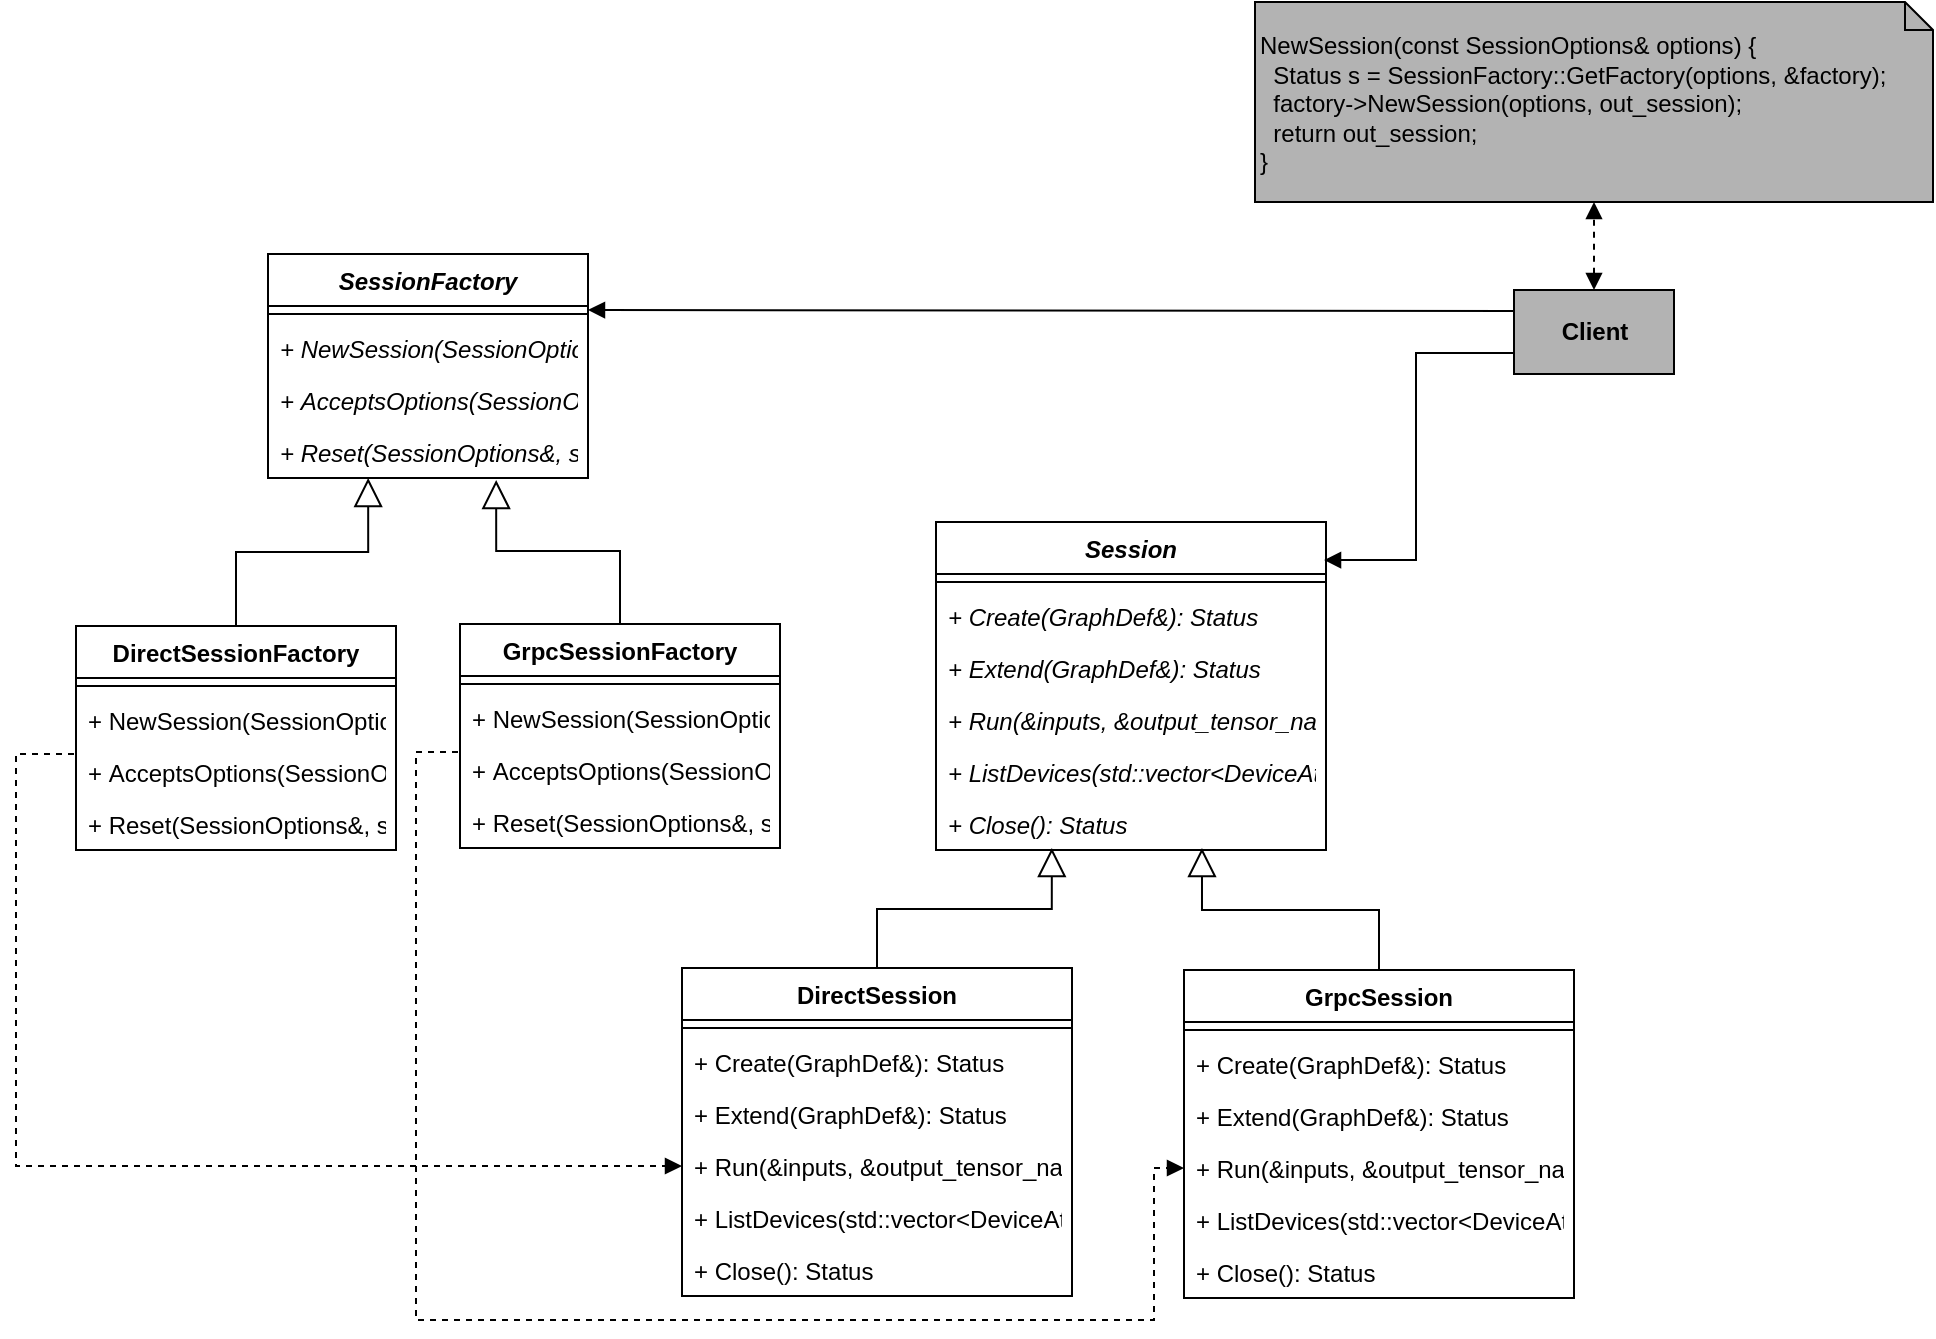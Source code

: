 <mxfile version="10.7.7" type="github"><diagram name="SessionFactory" id="6133507b-19e7-1e82-6fc7-422aa6c4b21f"><mxGraphModel dx="1158" dy="672" grid="1" gridSize="10" guides="1" tooltips="1" connect="1" arrows="1" fold="1" page="1" pageScale="1" pageWidth="1169" pageHeight="827" background="#ffffff" math="0" shadow="0"><root><mxCell id="0"/><mxCell id="1" parent="0"/><mxCell id="FXusubt9UUqyPPRDSsIw-2" value="GrpcSessionFactory" style="swimlane;fontStyle=1;align=center;verticalAlign=top;childLayout=stackLayout;horizontal=1;startSize=26;horizontalStack=0;resizeParent=1;resizeParentMax=0;resizeLast=0;collapsible=1;marginBottom=0;" parent="1" vertex="1"><mxGeometry x="264" y="343" width="160" height="112" as="geometry"/></mxCell><mxCell id="FXusubt9UUqyPPRDSsIw-4" value="" style="line;strokeWidth=1;fillColor=none;align=left;verticalAlign=middle;spacingTop=-1;spacingLeft=3;spacingRight=3;rotatable=0;labelPosition=right;points=[];portConstraint=eastwest;" parent="FXusubt9UUqyPPRDSsIw-2" vertex="1"><mxGeometry y="26" width="160" height="8" as="geometry"/></mxCell><mxCell id="FXusubt9UUqyPPRDSsIw-5" value="+ NewSession(SessionOptions&amp;, Session**): Status&#10;" style="text;strokeColor=none;fillColor=none;align=left;verticalAlign=top;spacingLeft=4;spacingRight=4;overflow=hidden;rotatable=0;points=[[0,0.5],[1,0.5]];portConstraint=eastwest;fontStyle=0" parent="FXusubt9UUqyPPRDSsIw-2" vertex="1"><mxGeometry y="34" width="160" height="26" as="geometry"/></mxCell><mxCell id="FXusubt9UUqyPPRDSsIw-11" value="+ AcceptsOptions(SessionOptions&amp;): bool&#10;" style="text;strokeColor=none;fillColor=none;align=left;verticalAlign=top;spacingLeft=4;spacingRight=4;overflow=hidden;rotatable=0;points=[[0,0.5],[1,0.5]];portConstraint=eastwest;fontStyle=0" parent="FXusubt9UUqyPPRDSsIw-2" vertex="1"><mxGeometry y="60" width="160" height="26" as="geometry"/></mxCell><mxCell id="FXusubt9UUqyPPRDSsIw-9" value="+ Reset(SessionOptions&amp;, std::vector&lt;string&gt;&amp; ): Status&#10;" style="text;strokeColor=none;fillColor=none;align=left;verticalAlign=top;spacingLeft=4;spacingRight=4;overflow=hidden;rotatable=0;points=[[0,0.5],[1,0.5]];portConstraint=eastwest;fontStyle=0" parent="FXusubt9UUqyPPRDSsIw-2" vertex="1"><mxGeometry y="86" width="160" height="26" as="geometry"/></mxCell><mxCell id="FXusubt9UUqyPPRDSsIw-12" value="SessionFactory" style="swimlane;fontStyle=3;align=center;verticalAlign=top;childLayout=stackLayout;horizontal=1;startSize=26;horizontalStack=0;resizeParent=1;resizeParentMax=0;resizeLast=0;collapsible=1;marginBottom=0;" parent="1" vertex="1"><mxGeometry x="168" y="158" width="160" height="112" as="geometry"/></mxCell><mxCell id="FXusubt9UUqyPPRDSsIw-13" value="" style="line;strokeWidth=1;fillColor=none;align=left;verticalAlign=middle;spacingTop=-1;spacingLeft=3;spacingRight=3;rotatable=0;labelPosition=right;points=[];portConstraint=eastwest;" parent="FXusubt9UUqyPPRDSsIw-12" vertex="1"><mxGeometry y="26" width="160" height="8" as="geometry"/></mxCell><mxCell id="FXusubt9UUqyPPRDSsIw-14" value="+ NewSession(SessionOptions&amp;, Session**): Status&#10;" style="text;strokeColor=none;fillColor=none;align=left;verticalAlign=top;spacingLeft=4;spacingRight=4;overflow=hidden;rotatable=0;points=[[0,0.5],[1,0.5]];portConstraint=eastwest;fontStyle=2" parent="FXusubt9UUqyPPRDSsIw-12" vertex="1"><mxGeometry y="34" width="160" height="26" as="geometry"/></mxCell><mxCell id="FXusubt9UUqyPPRDSsIw-15" value="+ AcceptsOptions(SessionOptions&amp;): bool&#10;" style="text;strokeColor=none;fillColor=none;align=left;verticalAlign=top;spacingLeft=4;spacingRight=4;overflow=hidden;rotatable=0;points=[[0,0.5],[1,0.5]];portConstraint=eastwest;fontStyle=2" parent="FXusubt9UUqyPPRDSsIw-12" vertex="1"><mxGeometry y="60" width="160" height="26" as="geometry"/></mxCell><mxCell id="FXusubt9UUqyPPRDSsIw-16" value="+ Reset(SessionOptions&amp;, std::vector&lt;string&gt;&amp; ): Status&#10;" style="text;strokeColor=none;fillColor=none;align=left;verticalAlign=top;spacingLeft=4;spacingRight=4;overflow=hidden;rotatable=0;points=[[0,0.5],[1,0.5]];portConstraint=eastwest;fontStyle=2" parent="FXusubt9UUqyPPRDSsIw-12" vertex="1"><mxGeometry y="86" width="160" height="26" as="geometry"/></mxCell><mxCell id="FXusubt9UUqyPPRDSsIw-18" value="DirectSessionFactory" style="swimlane;fontStyle=1;align=center;verticalAlign=top;childLayout=stackLayout;horizontal=1;startSize=26;horizontalStack=0;resizeParent=1;resizeParentMax=0;resizeLast=0;collapsible=1;marginBottom=0;" parent="1" vertex="1"><mxGeometry x="72" y="344" width="160" height="112" as="geometry"/></mxCell><mxCell id="FXusubt9UUqyPPRDSsIw-19" value="" style="line;strokeWidth=1;fillColor=none;align=left;verticalAlign=middle;spacingTop=-1;spacingLeft=3;spacingRight=3;rotatable=0;labelPosition=right;points=[];portConstraint=eastwest;" parent="FXusubt9UUqyPPRDSsIw-18" vertex="1"><mxGeometry y="26" width="160" height="8" as="geometry"/></mxCell><mxCell id="FXusubt9UUqyPPRDSsIw-20" value="+ NewSession(SessionOptions&amp;, Session**): Status&#10;" style="text;strokeColor=none;fillColor=none;align=left;verticalAlign=top;spacingLeft=4;spacingRight=4;overflow=hidden;rotatable=0;points=[[0,0.5],[1,0.5]];portConstraint=eastwest;fontStyle=0" parent="FXusubt9UUqyPPRDSsIw-18" vertex="1"><mxGeometry y="34" width="160" height="26" as="geometry"/></mxCell><mxCell id="FXusubt9UUqyPPRDSsIw-21" value="+ AcceptsOptions(SessionOptions&amp;): bool&#10;" style="text;strokeColor=none;fillColor=none;align=left;verticalAlign=top;spacingLeft=4;spacingRight=4;overflow=hidden;rotatable=0;points=[[0,0.5],[1,0.5]];portConstraint=eastwest;fontStyle=0" parent="FXusubt9UUqyPPRDSsIw-18" vertex="1"><mxGeometry y="60" width="160" height="26" as="geometry"/></mxCell><mxCell id="FXusubt9UUqyPPRDSsIw-22" value="+ Reset(SessionOptions&amp;, std::vector&lt;string&gt;&amp; ): Status&#10;" style="text;strokeColor=none;fillColor=none;align=left;verticalAlign=top;spacingLeft=4;spacingRight=4;overflow=hidden;rotatable=0;points=[[0,0.5],[1,0.5]];portConstraint=eastwest;fontStyle=0" parent="FXusubt9UUqyPPRDSsIw-18" vertex="1"><mxGeometry y="86" width="160" height="26" as="geometry"/></mxCell><mxCell id="FXusubt9UUqyPPRDSsIw-37" value="" style="endArrow=block;endFill=0;endSize=12;html=1;exitX=0.5;exitY=0;exitDx=0;exitDy=0;edgeStyle=orthogonalEdgeStyle;entryX=0.313;entryY=1;entryDx=0;entryDy=0;entryPerimeter=0;rounded=0;" parent="1" source="FXusubt9UUqyPPRDSsIw-18" target="FXusubt9UUqyPPRDSsIw-16" edge="1"><mxGeometry width="160" relative="1" as="geometry"><mxPoint x="128" y="397" as="sourcePoint"/><mxPoint x="228" y="277" as="targetPoint"/></mxGeometry></mxCell><mxCell id="FXusubt9UUqyPPRDSsIw-38" value="" style="endArrow=block;endFill=0;endSize=12;html=1;exitX=0.5;exitY=0;exitDx=0;exitDy=0;edgeStyle=orthogonalEdgeStyle;entryX=0.713;entryY=1.038;entryDx=0;entryDy=0;entryPerimeter=0;rounded=0;" parent="1" source="FXusubt9UUqyPPRDSsIw-2" target="FXusubt9UUqyPPRDSsIw-16" edge="1"><mxGeometry width="160" relative="1" as="geometry"><mxPoint x="138" y="411" as="sourcePoint"/><mxPoint x="258" y="267" as="targetPoint"/></mxGeometry></mxCell><mxCell id="4nXSCOkuQWJkD62gdd0l-6" value="Session" style="swimlane;fontStyle=3;align=center;verticalAlign=top;childLayout=stackLayout;horizontal=1;startSize=26;horizontalStack=0;resizeParent=1;resizeParentMax=0;resizeLast=0;collapsible=1;marginBottom=0;" parent="1" vertex="1"><mxGeometry x="502" y="292" width="195" height="164" as="geometry"/></mxCell><mxCell id="4nXSCOkuQWJkD62gdd0l-8" value="&#10;&#10;" style="line;strokeWidth=1;fillColor=none;align=left;verticalAlign=middle;spacingTop=-1;spacingLeft=3;spacingRight=3;rotatable=0;labelPosition=right;points=[];portConstraint=eastwest;" parent="4nXSCOkuQWJkD62gdd0l-6" vertex="1"><mxGeometry y="26" width="195" height="8" as="geometry"/></mxCell><mxCell id="4nXSCOkuQWJkD62gdd0l-9" value="+ Create(GraphDef&amp;): Status&#10;" style="text;strokeColor=none;fillColor=none;align=left;verticalAlign=top;spacingLeft=4;spacingRight=4;overflow=hidden;rotatable=0;points=[[0,0.5],[1,0.5]];portConstraint=eastwest;fontStyle=2" parent="4nXSCOkuQWJkD62gdd0l-6" vertex="1"><mxGeometry y="34" width="195" height="26" as="geometry"/></mxCell><mxCell id="4nXSCOkuQWJkD62gdd0l-10" value="+ Extend(GraphDef&amp;): Status&#10;" style="text;strokeColor=none;fillColor=none;align=left;verticalAlign=top;spacingLeft=4;spacingRight=4;overflow=hidden;rotatable=0;points=[[0,0.5],[1,0.5]];portConstraint=eastwest;fontStyle=2" parent="4nXSCOkuQWJkD62gdd0l-6" vertex="1"><mxGeometry y="60" width="195" height="26" as="geometry"/></mxCell><mxCell id="4nXSCOkuQWJkD62gdd0l-12" value="+ Run(&amp;inputs, &amp;output_tensor_names, &amp;target_node_names, outputs): Status&#10;" style="text;strokeColor=none;fillColor=none;align=left;verticalAlign=top;spacingLeft=4;spacingRight=4;overflow=hidden;rotatable=0;points=[[0,0.5],[1,0.5]];portConstraint=eastwest;fontStyle=2" parent="4nXSCOkuQWJkD62gdd0l-6" vertex="1"><mxGeometry y="86" width="195" height="26" as="geometry"/></mxCell><mxCell id="4nXSCOkuQWJkD62gdd0l-11" value="+ ListDevices(std::vector&lt;DeviceAttributes&gt;* response): Status&#10;" style="text;strokeColor=none;fillColor=none;align=left;verticalAlign=top;spacingLeft=4;spacingRight=4;overflow=hidden;rotatable=0;points=[[0,0.5],[1,0.5]];portConstraint=eastwest;fontStyle=2" parent="4nXSCOkuQWJkD62gdd0l-6" vertex="1"><mxGeometry y="112" width="195" height="26" as="geometry"/></mxCell><mxCell id="4nXSCOkuQWJkD62gdd0l-13" value="+ Close(): Status&#10;" style="text;strokeColor=none;fillColor=none;align=left;verticalAlign=top;spacingLeft=4;spacingRight=4;overflow=hidden;rotatable=0;points=[[0,0.5],[1,0.5]];portConstraint=eastwest;fontStyle=2" parent="4nXSCOkuQWJkD62gdd0l-6" vertex="1"><mxGeometry y="138" width="195" height="26" as="geometry"/></mxCell><mxCell id="4nXSCOkuQWJkD62gdd0l-14" value="DirectSession" style="swimlane;fontStyle=1;align=center;verticalAlign=top;childLayout=stackLayout;horizontal=1;startSize=26;horizontalStack=0;resizeParent=1;resizeParentMax=0;resizeLast=0;collapsible=1;marginBottom=0;" parent="1" vertex="1"><mxGeometry x="375" y="515" width="195" height="164" as="geometry"/></mxCell><mxCell id="4nXSCOkuQWJkD62gdd0l-15" value="&#10;&#10;" style="line;strokeWidth=1;fillColor=none;align=left;verticalAlign=middle;spacingTop=-1;spacingLeft=3;spacingRight=3;rotatable=0;labelPosition=right;points=[];portConstraint=eastwest;" parent="4nXSCOkuQWJkD62gdd0l-14" vertex="1"><mxGeometry y="26" width="195" height="8" as="geometry"/></mxCell><mxCell id="4nXSCOkuQWJkD62gdd0l-16" value="+ Create(GraphDef&amp;): Status&#10;" style="text;strokeColor=none;fillColor=none;align=left;verticalAlign=top;spacingLeft=4;spacingRight=4;overflow=hidden;rotatable=0;points=[[0,0.5],[1,0.5]];portConstraint=eastwest;fontStyle=0" parent="4nXSCOkuQWJkD62gdd0l-14" vertex="1"><mxGeometry y="34" width="195" height="26" as="geometry"/></mxCell><mxCell id="4nXSCOkuQWJkD62gdd0l-17" value="+ Extend(GraphDef&amp;): Status&#10;" style="text;strokeColor=none;fillColor=none;align=left;verticalAlign=top;spacingLeft=4;spacingRight=4;overflow=hidden;rotatable=0;points=[[0,0.5],[1,0.5]];portConstraint=eastwest;fontStyle=0" parent="4nXSCOkuQWJkD62gdd0l-14" vertex="1"><mxGeometry y="60" width="195" height="26" as="geometry"/></mxCell><mxCell id="4nXSCOkuQWJkD62gdd0l-18" value="+ Run(&amp;inputs, &amp;output_tensor_names, &amp;target_node_names, outputs): Status&#10;" style="text;strokeColor=none;fillColor=none;align=left;verticalAlign=top;spacingLeft=4;spacingRight=4;overflow=hidden;rotatable=0;points=[[0,0.5],[1,0.5]];portConstraint=eastwest;fontStyle=0" parent="4nXSCOkuQWJkD62gdd0l-14" vertex="1"><mxGeometry y="86" width="195" height="26" as="geometry"/></mxCell><mxCell id="4nXSCOkuQWJkD62gdd0l-19" value="+ ListDevices(std::vector&lt;DeviceAttributes&gt;* response): Status&#10;" style="text;strokeColor=none;fillColor=none;align=left;verticalAlign=top;spacingLeft=4;spacingRight=4;overflow=hidden;rotatable=0;points=[[0,0.5],[1,0.5]];portConstraint=eastwest;fontStyle=0" parent="4nXSCOkuQWJkD62gdd0l-14" vertex="1"><mxGeometry y="112" width="195" height="26" as="geometry"/></mxCell><mxCell id="4nXSCOkuQWJkD62gdd0l-20" value="+ Close(): Status&#10;" style="text;strokeColor=none;fillColor=none;align=left;verticalAlign=top;spacingLeft=4;spacingRight=4;overflow=hidden;rotatable=0;points=[[0,0.5],[1,0.5]];portConstraint=eastwest;fontStyle=0" parent="4nXSCOkuQWJkD62gdd0l-14" vertex="1"><mxGeometry y="138" width="195" height="26" as="geometry"/></mxCell><mxCell id="4nXSCOkuQWJkD62gdd0l-21" value="GrpcSession" style="swimlane;fontStyle=1;align=center;verticalAlign=top;childLayout=stackLayout;horizontal=1;startSize=26;horizontalStack=0;resizeParent=1;resizeParentMax=0;resizeLast=0;collapsible=1;marginBottom=0;" parent="1" vertex="1"><mxGeometry x="626" y="516" width="195" height="164" as="geometry"/></mxCell><mxCell id="4nXSCOkuQWJkD62gdd0l-22" value="&#10;&#10;" style="line;strokeWidth=1;fillColor=none;align=left;verticalAlign=middle;spacingTop=-1;spacingLeft=3;spacingRight=3;rotatable=0;labelPosition=right;points=[];portConstraint=eastwest;" parent="4nXSCOkuQWJkD62gdd0l-21" vertex="1"><mxGeometry y="26" width="195" height="8" as="geometry"/></mxCell><mxCell id="4nXSCOkuQWJkD62gdd0l-23" value="+ Create(GraphDef&amp;): Status&#10;" style="text;strokeColor=none;fillColor=none;align=left;verticalAlign=top;spacingLeft=4;spacingRight=4;overflow=hidden;rotatable=0;points=[[0,0.5],[1,0.5]];portConstraint=eastwest;fontStyle=0" parent="4nXSCOkuQWJkD62gdd0l-21" vertex="1"><mxGeometry y="34" width="195" height="26" as="geometry"/></mxCell><mxCell id="4nXSCOkuQWJkD62gdd0l-24" value="+ Extend(GraphDef&amp;): Status&#10;" style="text;strokeColor=none;fillColor=none;align=left;verticalAlign=top;spacingLeft=4;spacingRight=4;overflow=hidden;rotatable=0;points=[[0,0.5],[1,0.5]];portConstraint=eastwest;fontStyle=0" parent="4nXSCOkuQWJkD62gdd0l-21" vertex="1"><mxGeometry y="60" width="195" height="26" as="geometry"/></mxCell><mxCell id="4nXSCOkuQWJkD62gdd0l-25" value="+ Run(&amp;inputs, &amp;output_tensor_names, &amp;target_node_names, outputs): Status&#10;" style="text;strokeColor=none;fillColor=none;align=left;verticalAlign=top;spacingLeft=4;spacingRight=4;overflow=hidden;rotatable=0;points=[[0,0.5],[1,0.5]];portConstraint=eastwest;fontStyle=0" parent="4nXSCOkuQWJkD62gdd0l-21" vertex="1"><mxGeometry y="86" width="195" height="26" as="geometry"/></mxCell><mxCell id="4nXSCOkuQWJkD62gdd0l-26" value="+ ListDevices(std::vector&lt;DeviceAttributes&gt;* response): Status&#10;" style="text;strokeColor=none;fillColor=none;align=left;verticalAlign=top;spacingLeft=4;spacingRight=4;overflow=hidden;rotatable=0;points=[[0,0.5],[1,0.5]];portConstraint=eastwest;fontStyle=0" parent="4nXSCOkuQWJkD62gdd0l-21" vertex="1"><mxGeometry y="112" width="195" height="26" as="geometry"/></mxCell><mxCell id="4nXSCOkuQWJkD62gdd0l-27" value="+ Close(): Status&#10;" style="text;strokeColor=none;fillColor=none;align=left;verticalAlign=top;spacingLeft=4;spacingRight=4;overflow=hidden;rotatable=0;points=[[0,0.5],[1,0.5]];portConstraint=eastwest;fontStyle=0" parent="4nXSCOkuQWJkD62gdd0l-21" vertex="1"><mxGeometry y="138" width="195" height="26" as="geometry"/></mxCell><mxCell id="4nXSCOkuQWJkD62gdd0l-28" value="" style="endArrow=block;endFill=0;endSize=12;html=1;exitX=0.5;exitY=0;exitDx=0;exitDy=0;edgeStyle=orthogonalEdgeStyle;rounded=0;entryX=0.297;entryY=0.962;entryDx=0;entryDy=0;entryPerimeter=0;" parent="1" source="4nXSCOkuQWJkD62gdd0l-14" target="4nXSCOkuQWJkD62gdd0l-13" edge="1"><mxGeometry width="160" relative="1" as="geometry"><mxPoint x="268" y="681" as="sourcePoint"/><mxPoint x="556" y="423" as="targetPoint"/></mxGeometry></mxCell><mxCell id="4nXSCOkuQWJkD62gdd0l-29" value="" style="endArrow=block;endFill=0;endSize=12;html=1;exitX=0.5;exitY=0;exitDx=0;exitDy=0;edgeStyle=orthogonalEdgeStyle;rounded=0;entryX=0.682;entryY=0.962;entryDx=0;entryDy=0;entryPerimeter=0;" parent="1" source="4nXSCOkuQWJkD62gdd0l-21" target="4nXSCOkuQWJkD62gdd0l-13" edge="1"><mxGeometry width="160" relative="1" as="geometry"><mxPoint x="708" y="731" as="sourcePoint"/><mxPoint x="619" y="424" as="targetPoint"/></mxGeometry></mxCell><mxCell id="4nXSCOkuQWJkD62gdd0l-33" value="" style="endArrow=block;startArrow=none;endFill=1;startFill=0;html=1;exitX=0;exitY=0.5;exitDx=0;exitDy=0;rounded=0;edgeStyle=orthogonalEdgeStyle;dashed=1;entryX=0;entryY=0.5;entryDx=0;entryDy=0;" parent="1" source="FXusubt9UUqyPPRDSsIw-20" target="4nXSCOkuQWJkD62gdd0l-18" edge="1"><mxGeometry width="160" relative="1" as="geometry"><mxPoint x="-69" y="691" as="sourcePoint"/><mxPoint x="428" y="561" as="targetPoint"/><Array as="points"><mxPoint x="42" y="408"/><mxPoint x="42" y="614"/></Array></mxGeometry></mxCell><mxCell id="4nXSCOkuQWJkD62gdd0l-34" value="" style="endArrow=block;startArrow=none;endFill=1;startFill=0;html=1;exitX=0;exitY=0.5;exitDx=0;exitDy=0;entryX=0;entryY=0.5;entryDx=0;entryDy=0;rounded=0;edgeStyle=orthogonalEdgeStyle;dashed=1;" parent="1" source="FXusubt9UUqyPPRDSsIw-5" target="4nXSCOkuQWJkD62gdd0l-25" edge="1"><mxGeometry width="160" relative="1" as="geometry"><mxPoint x="111" y="681" as="sourcePoint"/><mxPoint x="271" y="681" as="targetPoint"/><Array as="points"><mxPoint x="242" y="407"/><mxPoint x="242" y="691"/><mxPoint x="611" y="691"/><mxPoint x="611" y="615"/></Array></mxGeometry></mxCell><mxCell id="4nXSCOkuQWJkD62gdd0l-36" value="&lt;b&gt;Client&lt;/b&gt;" style="html=1;fillColor=#B3B3B3;" parent="1" vertex="1"><mxGeometry x="791" y="176" width="80" height="42" as="geometry"/></mxCell><mxCell id="4nXSCOkuQWJkD62gdd0l-41" value="" style="endArrow=none;startArrow=block;endFill=0;startFill=1;html=1;entryX=0;entryY=0.25;entryDx=0;entryDy=0;exitX=1;exitY=0.25;exitDx=0;exitDy=0;" parent="1" source="FXusubt9UUqyPPRDSsIw-12" target="4nXSCOkuQWJkD62gdd0l-36" edge="1"><mxGeometry width="160" relative="1" as="geometry"><mxPoint x="142" y="772" as="sourcePoint"/><mxPoint x="302" y="772" as="targetPoint"/></mxGeometry></mxCell><mxCell id="4nXSCOkuQWJkD62gdd0l-42" value="" style="endArrow=none;startArrow=block;endFill=0;startFill=1;html=1;exitX=0.995;exitY=0.116;exitDx=0;exitDy=0;exitPerimeter=0;entryX=0;entryY=0.75;entryDx=0;entryDy=0;rounded=0;edgeStyle=orthogonalEdgeStyle;" parent="1" source="4nXSCOkuQWJkD62gdd0l-6" target="4nXSCOkuQWJkD62gdd0l-36" edge="1"><mxGeometry width="160" relative="1" as="geometry"><mxPoint x="338" y="196" as="sourcePoint"/><mxPoint x="832" y="196" as="targetPoint"/><Array as="points"><mxPoint x="742" y="311"/><mxPoint x="742" y="208"/></Array></mxGeometry></mxCell><mxCell id="sehtOHl5CQ17ieA08v2j-1" value="&lt;span&gt;&lt;br&gt;NewSession(&lt;/span&gt;&lt;span&gt;const &lt;/span&gt;&lt;span&gt;SessionOptions&lt;/span&gt;&lt;span&gt;&amp;amp; options&lt;/span&gt;&lt;span&gt;) {&lt;/span&gt;&lt;br&gt;&lt;span&gt;&amp;nbsp; Status &lt;/span&gt;&lt;span&gt;s = &lt;/span&gt;&lt;span&gt;SessionFactory&lt;/span&gt;&lt;span&gt;::GetFactory(options&lt;/span&gt;&lt;span&gt;, &lt;/span&gt;&lt;span&gt;&amp;amp;factory)&lt;/span&gt;&lt;span&gt;;&lt;/span&gt;&lt;span&gt;&lt;br&gt;&lt;/span&gt;&lt;span&gt;&amp;nbsp; factory-&amp;gt;NewSession(options&lt;/span&gt;&lt;span&gt;, &lt;/span&gt;&lt;span&gt;out_session)&lt;/span&gt;&lt;span&gt;;&lt;br&gt;&lt;/span&gt;&lt;span&gt;&amp;nbsp; return &lt;/span&gt;&lt;span&gt;out_session&lt;/span&gt;&lt;span&gt;;&lt;br&gt;}&lt;br&gt;&lt;/span&gt;" style="shape=note;whiteSpace=wrap;html=1;size=14;verticalAlign=top;align=left;spacingTop=-6;fillColor=#B3B3B3;fontFamily=Helvetica;" vertex="1" parent="1"><mxGeometry x="661.5" y="32" width="339" height="100" as="geometry"/></mxCell><mxCell id="IExWD9AddTgQL043qhoG-2" value="" style="endArrow=block;startArrow=block;endFill=1;startFill=1;html=1;fontFamily=Helvetica;exitX=0.5;exitY=0;exitDx=0;exitDy=0;entryX=0.5;entryY=1;entryDx=0;entryDy=0;entryPerimeter=0;dashed=1;" edge="1" parent="1" source="4nXSCOkuQWJkD62gdd0l-36" target="sehtOHl5CQ17ieA08v2j-1"><mxGeometry width="160" relative="1" as="geometry"><mxPoint x="822" y="362" as="sourcePoint"/><mxPoint x="982" y="362" as="targetPoint"/></mxGeometry></mxCell></root></mxGraphModel></diagram><diagram id="nL6mkz8J1wL7D37OVuV4" name="SingletonList"><mxGraphModel dx="1158" dy="672" grid="1" gridSize="10" guides="1" tooltips="1" connect="1" arrows="1" fold="1" page="1" pageScale="1" pageWidth="1169" pageHeight="827" math="0" shadow="0"><root><mxCell id="HMtZhrFIvwiCq9MV1zeM-0"/><mxCell id="HMtZhrFIvwiCq9MV1zeM-1" parent="HMtZhrFIvwiCq9MV1zeM-0"/><mxCell id="tyfJFDI0WHhcNyW8N7T5-0" value="&lt;div&gt;&lt;span&gt;SessionFactory&lt;/span&gt;&lt;/div&gt;" style="html=1;fontFamily=Helvetica;" parent="HMtZhrFIvwiCq9MV1zeM-1" vertex="1"><mxGeometry x="249.5" y="58" width="98" height="30" as="geometry"/></mxCell><mxCell id="UVxqoVm7Dk3a5AUbJxKS-0" value="&lt;pre&gt;&lt;font face=&quot;Helvetica&quot;&gt;&lt;span&gt;std&lt;/span&gt;::&lt;span&gt;unordered_map&lt;/span&gt;&amp;lt;&lt;span&gt;string&lt;/span&gt;&lt;span&gt;, &lt;/span&gt;&lt;span&gt;SessionFactory&lt;/span&gt;*&amp;gt;&lt;/font&gt;&lt;/pre&gt;" style="html=1;fontFamily=Helvetica;" parent="HMtZhrFIvwiCq9MV1zeM-1" vertex="1"><mxGeometry x="447" y="58" width="255" height="30" as="geometry"/></mxCell><mxCell id="UVxqoVm7Dk3a5AUbJxKS-4" value="Relation" style="endArrow=open;html=1;endSize=12;startArrow=diamondThin;startSize=14;startFill=0;edgeStyle=orthogonalEdgeStyle;fontFamily=Helvetica;entryX=0;entryY=0.5;entryDx=0;entryDy=0;exitX=1;exitY=0.5;exitDx=0;exitDy=0;" parent="HMtZhrFIvwiCq9MV1zeM-1" target="UVxqoVm7Dk3a5AUbJxKS-0" edge="1" source="tyfJFDI0WHhcNyW8N7T5-0"><mxGeometry relative="1" as="geometry"><mxPoint x="352" y="73" as="sourcePoint"/><mxPoint x="552" y="108" as="targetPoint"/></mxGeometry></mxCell><mxCell id="UVxqoVm7Dk3a5AUbJxKS-5" value="0..n" style="resizable=0;html=1;align=left;verticalAlign=top;labelBackgroundColor=#ffffff;fontSize=10;" parent="UVxqoVm7Dk3a5AUbJxKS-4" connectable="0" vertex="1"><mxGeometry x="-1" relative="1" as="geometry"/></mxCell><mxCell id="UVxqoVm7Dk3a5AUbJxKS-6" value="1" style="resizable=0;html=1;align=right;verticalAlign=top;labelBackgroundColor=#ffffff;fontSize=10;" parent="UVxqoVm7Dk3a5AUbJxKS-4" connectable="0" vertex="1"><mxGeometry x="1" relative="1" as="geometry"/></mxCell><mxCell id="hkYBAwOWGB1MbL554Sjd-8" value="SessionFactory" style="swimlane;fontStyle=1;align=center;verticalAlign=top;childLayout=stackLayout;horizontal=1;startSize=26;horizontalStack=0;resizeParent=1;resizeParentMax=0;resizeLast=0;collapsible=1;marginBottom=0;fontFamily=Helvetica;" vertex="1" parent="HMtZhrFIvwiCq9MV1zeM-1"><mxGeometry x="602" y="137" width="160" height="112" as="geometry"/></mxCell><mxCell id="hkYBAwOWGB1MbL554Sjd-10" value="" style="line;strokeWidth=1;fillColor=none;align=left;verticalAlign=middle;spacingTop=-1;spacingLeft=3;spacingRight=3;rotatable=0;labelPosition=right;points=[];portConstraint=eastwest;" vertex="1" parent="hkYBAwOWGB1MbL554Sjd-8"><mxGeometry y="26" width="160" height="8" as="geometry"/></mxCell><mxCell id="hkYBAwOWGB1MbL554Sjd-11" value="+ 类中的static函数&#10;" style="text;strokeColor=none;fillColor=none;align=left;verticalAlign=top;spacingLeft=4;spacingRight=4;overflow=hidden;rotatable=0;points=[[0,0.5],[1,0.5]];portConstraint=eastwest;" vertex="1" parent="hkYBAwOWGB1MbL554Sjd-8"><mxGeometry y="34" width="160" height="26" as="geometry"/></mxCell><mxCell id="sWiK2dvceCtaBnC8qd_2-1" value="+Register(string&amp;, SessionFactory*): void&#10;" style="text;strokeColor=none;fillColor=none;align=left;verticalAlign=top;spacingLeft=4;spacingRight=4;overflow=hidden;rotatable=0;points=[[0,0.5],[1,0.5]];portConstraint=eastwest;" vertex="1" parent="hkYBAwOWGB1MbL554Sjd-8"><mxGeometry y="60" width="160" height="26" as="geometry"/></mxCell><mxCell id="sWiK2dvceCtaBnC8qd_2-0" value="+GetFactory(string&amp;, SessionFactory*): void&#10;" style="text;strokeColor=none;fillColor=none;align=left;verticalAlign=top;spacingLeft=4;spacingRight=4;overflow=hidden;rotatable=0;points=[[0,0.5],[1,0.5]];portConstraint=eastwest;" vertex="1" parent="hkYBAwOWGB1MbL554Sjd-8"><mxGeometry y="86" width="160" height="26" as="geometry"/></mxCell><mxCell id="sWiK2dvceCtaBnC8qd_2-4" value="Insert" style="endArrow=open;endSize=12;dashed=1;html=1;fontFamily=Helvetica;exitX=0;exitY=0.5;exitDx=0;exitDy=0;entryX=0.5;entryY=1;entryDx=0;entryDy=0;edgeStyle=orthogonalEdgeStyle;rounded=0;" edge="1" parent="HMtZhrFIvwiCq9MV1zeM-1" source="sWiK2dvceCtaBnC8qd_2-1" target="UVxqoVm7Dk3a5AUbJxKS-0"><mxGeometry width="160" relative="1" as="geometry"><mxPoint x="612" y="378" as="sourcePoint"/><mxPoint x="772" y="378" as="targetPoint"/></mxGeometry></mxCell><mxCell id="sWiK2dvceCtaBnC8qd_2-5" value="Lookup" style="endArrow=open;endSize=12;dashed=1;html=1;fontFamily=Helvetica;exitX=0;exitY=0.5;exitDx=0;exitDy=0;entryX=0.25;entryY=1;entryDx=0;entryDy=0;rounded=0;edgeStyle=orthogonalEdgeStyle;" edge="1" parent="HMtZhrFIvwiCq9MV1zeM-1" source="sWiK2dvceCtaBnC8qd_2-0" target="UVxqoVm7Dk3a5AUbJxKS-0"><mxGeometry width="160" relative="1" as="geometry"><mxPoint x="312" y="418" as="sourcePoint"/><mxPoint x="472" y="418" as="targetPoint"/></mxGeometry></mxCell><mxCell id="MAm0G67D9nvTlhzfFkMC-0" value="存储结构" style="text;align=left;fontStyle=1;verticalAlign=middle;spacingLeft=3;spacingRight=3;strokeColor=none;rotatable=0;points=[[0,0.5],[1,0.5]];portConstraint=eastwest;fontFamily=Helvetica;" vertex="1" parent="HMtZhrFIvwiCq9MV1zeM-1"><mxGeometry x="899.5" y="58" width="80" height="26" as="geometry"/></mxCell><mxCell id="MAm0G67D9nvTlhzfFkMC-1" value="关键接口" style="text;align=left;fontStyle=1;verticalAlign=middle;spacingLeft=3;spacingRight=3;strokeColor=none;rotatable=0;points=[[0,0.5],[1,0.5]];portConstraint=eastwest;fontFamily=Helvetica;" vertex="1" parent="HMtZhrFIvwiCq9MV1zeM-1"><mxGeometry x="899.5" y="137" width="80" height="26" as="geometry"/></mxCell><mxCell id="MAm0G67D9nvTlhzfFkMC-2" value="DirectSessionRegistrar" style="swimlane;fontStyle=1;align=center;verticalAlign=top;childLayout=stackLayout;horizontal=1;startSize=26;horizontalStack=0;resizeParent=1;resizeParentMax=0;resizeLast=0;collapsible=1;marginBottom=0;fontFamily=Helvetica;" vertex="1" parent="HMtZhrFIvwiCq9MV1zeM-1"><mxGeometry x="367.5" y="295" width="160" height="60" as="geometry"/></mxCell><mxCell id="MAm0G67D9nvTlhzfFkMC-4" value="" style="line;strokeWidth=1;fillColor=none;align=left;verticalAlign=middle;spacingTop=-1;spacingLeft=3;spacingRight=3;rotatable=0;labelPosition=right;points=[];portConstraint=eastwest;" vertex="1" parent="MAm0G67D9nvTlhzfFkMC-2"><mxGeometry y="26" width="160" height="8" as="geometry"/></mxCell><mxCell id="MAm0G67D9nvTlhzfFkMC-5" value="+ 构造函数():&#10;" style="text;strokeColor=none;fillColor=none;align=left;verticalAlign=top;spacingLeft=4;spacingRight=4;overflow=hidden;rotatable=0;points=[[0,0.5],[1,0.5]];portConstraint=eastwest;" vertex="1" parent="MAm0G67D9nvTlhzfFkMC-2"><mxGeometry y="34" width="160" height="26" as="geometry"/></mxCell><mxCell id="MAm0G67D9nvTlhzfFkMC-7" value="GrpcSessionRegistrar" style="swimlane;fontStyle=1;align=center;verticalAlign=top;childLayout=stackLayout;horizontal=1;startSize=26;horizontalStack=0;resizeParent=1;resizeParentMax=0;resizeLast=0;collapsible=1;marginBottom=0;fontFamily=Helvetica;" vertex="1" parent="HMtZhrFIvwiCq9MV1zeM-1"><mxGeometry x="367.5" y="384.5" width="160" height="60" as="geometry"/></mxCell><mxCell id="MAm0G67D9nvTlhzfFkMC-8" value="" style="line;strokeWidth=1;fillColor=none;align=left;verticalAlign=middle;spacingTop=-1;spacingLeft=3;spacingRight=3;rotatable=0;labelPosition=right;points=[];portConstraint=eastwest;" vertex="1" parent="MAm0G67D9nvTlhzfFkMC-7"><mxGeometry y="26" width="160" height="8" as="geometry"/></mxCell><mxCell id="MAm0G67D9nvTlhzfFkMC-9" value="+ 构造函数():&#10;" style="text;strokeColor=none;fillColor=none;align=left;verticalAlign=top;spacingLeft=4;spacingRight=4;overflow=hidden;rotatable=0;points=[[0,0.5],[1,0.5]];portConstraint=eastwest;" vertex="1" parent="MAm0G67D9nvTlhzfFkMC-7"><mxGeometry y="34" width="160" height="26" as="geometry"/></mxCell><mxCell id="MAm0G67D9nvTlhzfFkMC-13" value="&lt;div&gt;&lt;span&gt;SessionFactory&lt;/span&gt;::Register(&lt;span&gt;&quot;GRPC_SESSION&quot;&lt;/span&gt;&lt;span&gt;, &lt;/span&gt;&lt;span&gt;new &lt;/span&gt;GrpcSessionFactory())&lt;span&gt;;&lt;/span&gt;&lt;/div&gt;" style="shape=note;whiteSpace=wrap;html=1;size=14;verticalAlign=top;align=left;spacingTop=-6;fontFamily=Helvetica;" vertex="1" parent="HMtZhrFIvwiCq9MV1zeM-1"><mxGeometry x="577" y="421.5" width="450" height="19" as="geometry"/></mxCell><mxCell id="MAm0G67D9nvTlhzfFkMC-28" value="&amp;nbsp; &amp;nbsp; &amp;nbsp; &amp;nbsp; &amp;nbsp;Call" style="endArrow=open;endSize=12;html=1;fontFamily=Helvetica;exitX=0.5;exitY=0;exitDx=0;exitDy=0;exitPerimeter=0;entryX=1;entryY=0.5;entryDx=0;entryDy=0;rounded=0;edgeStyle=orthogonalEdgeStyle;" edge="1" parent="HMtZhrFIvwiCq9MV1zeM-1" source="MAm0G67D9nvTlhzfFkMC-13" target="sWiK2dvceCtaBnC8qd_2-1"><mxGeometry width="160" relative="1" as="geometry"><mxPoint x="699.5" y="529" as="sourcePoint"/><mxPoint x="669.5" y="488" as="targetPoint"/></mxGeometry></mxCell><mxCell id="MAm0G67D9nvTlhzfFkMC-29" value="&lt;div&gt;&lt;span&gt;SessionFactory&lt;/span&gt;::Register(&lt;span&gt;&quot;DIRECT_SESSION&quot;&lt;/span&gt;&lt;span&gt;, &lt;/span&gt;&lt;span&gt;new &lt;/span&gt;DirectSessionFactory())&lt;span&gt;;&lt;/span&gt;&lt;/div&gt;" style="shape=note;whiteSpace=wrap;html=1;size=14;verticalAlign=top;align=left;spacingTop=-6;fontFamily=Helvetica;" vertex="1" parent="HMtZhrFIvwiCq9MV1zeM-1"><mxGeometry x="577" y="332" width="450" height="19" as="geometry"/></mxCell><mxCell id="MAm0G67D9nvTlhzfFkMC-30" value="" style="endArrow=open;endSize=12;html=1;fontFamily=Helvetica;exitX=0.5;exitY=0;exitDx=0;exitDy=0;exitPerimeter=0;entryX=1;entryY=0.5;entryDx=0;entryDy=0;rounded=0;edgeStyle=orthogonalEdgeStyle;" edge="1" parent="HMtZhrFIvwiCq9MV1zeM-1" source="MAm0G67D9nvTlhzfFkMC-29" target="sWiK2dvceCtaBnC8qd_2-1"><mxGeometry width="160" relative="1" as="geometry"><mxPoint x="669.5" y="498" as="sourcePoint"/><mxPoint x="829.5" y="498" as="targetPoint"/></mxGeometry></mxCell><mxCell id="MAm0G67D9nvTlhzfFkMC-32" value="&lt;div&gt;&lt;span&gt;static &lt;/span&gt;&lt;span&gt;GrpcSessionRegistrar &lt;/span&gt;&lt;span&gt;registrar&lt;/span&gt;&lt;span&gt;;&lt;/span&gt;&lt;/div&gt;" style="shape=note;whiteSpace=wrap;html=1;size=14;verticalAlign=top;align=left;spacingTop=-6;fontFamily=Helvetica;fontStyle=0;fillColor=#B3B3B3;" vertex="1" parent="HMtZhrFIvwiCq9MV1zeM-1"><mxGeometry x="58.5" y="392.5" width="260" height="19" as="geometry"/></mxCell><mxCell id="MAm0G67D9nvTlhzfFkMC-33" value="&lt;div&gt;&lt;span&gt;&lt;span&gt;static &lt;/span&gt;&lt;span&gt;DirectSessionRegistrar &lt;/span&gt;&lt;span&gt;registrar&lt;/span&gt;&lt;span&gt;;&lt;/span&gt;&lt;/span&gt;&lt;/div&gt;" style="shape=note;whiteSpace=wrap;html=1;size=14;verticalAlign=top;align=left;spacingTop=-6;fontFamily=Helvetica;fillColor=#B3B3B3;fontStyle=0" vertex="1" parent="HMtZhrFIvwiCq9MV1zeM-1"><mxGeometry x="59.5" y="303" width="260" height="19" as="geometry"/></mxCell><mxCell id="5IDkFbxeEb_WC0gfHskA-0" value="" style="endArrow=block;dashed=1;endFill=0;endSize=12;html=1;fontFamily=Helvetica;exitX=0;exitY=0;exitDx=253;exitDy=7;exitPerimeter=0;entryX=0;entryY=0.25;entryDx=0;entryDy=0;" edge="1" parent="HMtZhrFIvwiCq9MV1zeM-1" source="MAm0G67D9nvTlhzfFkMC-33" target="MAm0G67D9nvTlhzfFkMC-2"><mxGeometry width="160" relative="1" as="geometry"><mxPoint x="353.5" y="310" as="sourcePoint"/><mxPoint x="363.5" y="280" as="targetPoint"/></mxGeometry></mxCell><mxCell id="5IDkFbxeEb_WC0gfHskA-1" value="" style="endArrow=block;dashed=1;endFill=0;endSize=12;html=1;fontFamily=Helvetica;exitX=0;exitY=0;exitDx=253;exitDy=7;exitPerimeter=0;entryX=0;entryY=0.25;entryDx=0;entryDy=0;" edge="1" parent="HMtZhrFIvwiCq9MV1zeM-1" source="MAm0G67D9nvTlhzfFkMC-32" target="MAm0G67D9nvTlhzfFkMC-7"><mxGeometry width="160" relative="1" as="geometry"><mxPoint x="123.5" y="528" as="sourcePoint"/><mxPoint x="283.5" y="528" as="targetPoint"/></mxGeometry></mxCell><mxCell id="tFwQ0bN00gCs89UmAhtI-0" value="" style="endArrow=block;dashed=1;endFill=0;endSize=12;html=1;fontFamily=Helvetica;exitX=1;exitY=0.5;exitDx=0;exitDy=0;entryX=0;entryY=0.5;entryDx=0;entryDy=0;entryPerimeter=0;" edge="1" parent="HMtZhrFIvwiCq9MV1zeM-1" source="MAm0G67D9nvTlhzfFkMC-9" target="MAm0G67D9nvTlhzfFkMC-13"><mxGeometry width="160" relative="1" as="geometry"><mxPoint x="362.5" y="546" as="sourcePoint"/><mxPoint x="522.5" y="546" as="targetPoint"/></mxGeometry></mxCell><mxCell id="tFwQ0bN00gCs89UmAhtI-1" value="" style="endArrow=block;dashed=1;endFill=0;endSize=12;html=1;fontFamily=Helvetica;exitX=1;exitY=0.5;exitDx=0;exitDy=0;entryX=0;entryY=0.5;entryDx=0;entryDy=0;entryPerimeter=0;" edge="1" parent="HMtZhrFIvwiCq9MV1zeM-1" source="MAm0G67D9nvTlhzfFkMC-5" target="MAm0G67D9nvTlhzfFkMC-29"><mxGeometry width="160" relative="1" as="geometry"><mxPoint x="592.5" y="560" as="sourcePoint"/><mxPoint x="752.5" y="560" as="targetPoint"/></mxGeometry></mxCell><mxCell id="roce98WCktPzndupwYfr-0" value="使用上述设计模式的代码还包括了：&lt;br&gt;&lt;span&gt;DeviceFactory&amp;nbsp; &amp;nbsp; &amp;nbsp; &amp;nbsp; //Tensorflow设备管理的代码&lt;br&gt;&lt;/span&gt;&lt;span&gt;ExecutorFactory&amp;nbsp; &amp;nbsp; &amp;nbsp;//Tensorflow图执行单元的代码&lt;/span&gt;" style="shape=note;whiteSpace=wrap;html=1;size=14;verticalAlign=top;align=left;spacingTop=-6;fillColor=#B3B3B3;fontFamily=Helvetica;" vertex="1" parent="HMtZhrFIvwiCq9MV1zeM-1"><mxGeometry x="64.5" y="580" width="286" height="50" as="geometry"/></mxCell></root></mxGraphModel></diagram></mxfile>